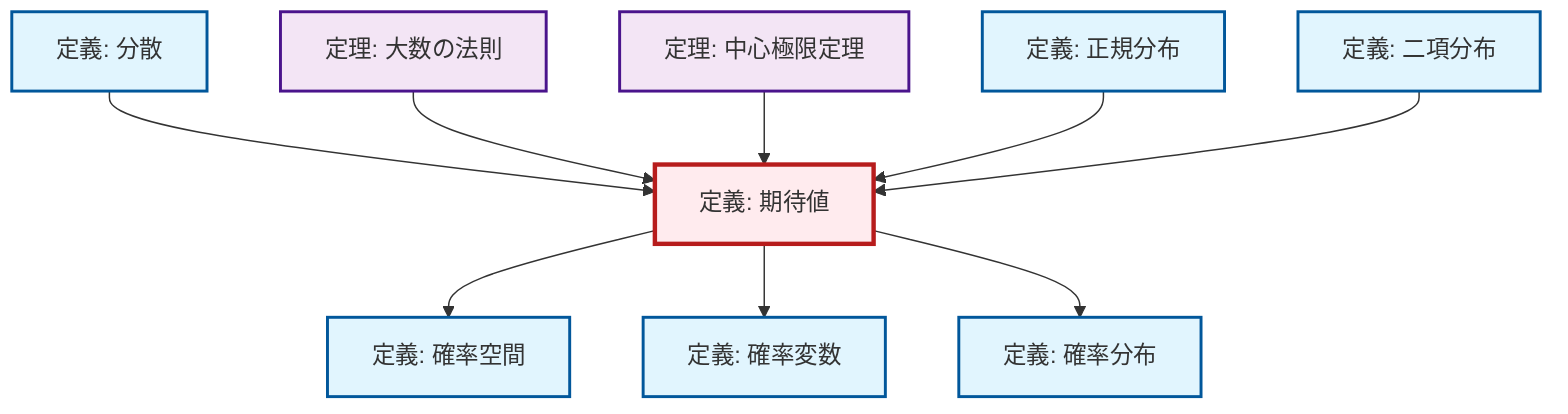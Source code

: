 graph TD
    classDef definition fill:#e1f5fe,stroke:#01579b,stroke-width:2px
    classDef theorem fill:#f3e5f5,stroke:#4a148c,stroke-width:2px
    classDef axiom fill:#fff3e0,stroke:#e65100,stroke-width:2px
    classDef example fill:#e8f5e9,stroke:#1b5e20,stroke-width:2px
    classDef current fill:#ffebee,stroke:#b71c1c,stroke-width:3px
    def-expectation["定義: 期待値"]:::definition
    thm-central-limit["定理: 中心極限定理"]:::theorem
    thm-law-of-large-numbers["定理: 大数の法則"]:::theorem
    def-variance["定義: 分散"]:::definition
    def-normal-distribution["定義: 正規分布"]:::definition
    def-binomial-distribution["定義: 二項分布"]:::definition
    def-random-variable["定義: 確率変数"]:::definition
    def-probability-distribution["定義: 確率分布"]:::definition
    def-probability-space["定義: 確率空間"]:::definition
    def-variance --> def-expectation
    def-expectation --> def-probability-space
    def-expectation --> def-random-variable
    thm-law-of-large-numbers --> def-expectation
    def-expectation --> def-probability-distribution
    thm-central-limit --> def-expectation
    def-normal-distribution --> def-expectation
    def-binomial-distribution --> def-expectation
    class def-expectation current